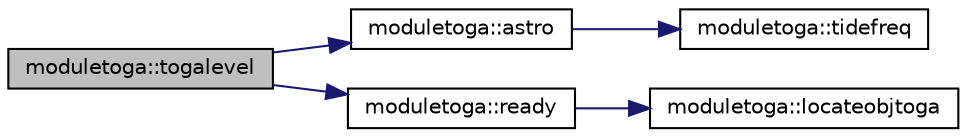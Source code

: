 digraph "moduletoga::togalevel"
{
 // LATEX_PDF_SIZE
  edge [fontname="Helvetica",fontsize="10",labelfontname="Helvetica",labelfontsize="10"];
  node [fontname="Helvetica",fontsize="10",shape=record];
  rankdir="LR";
  Node1 [label="moduletoga::togalevel",height=0.2,width=0.4,color="black", fillcolor="grey75", style="filled", fontcolor="black",tooltip=" "];
  Node1 -> Node2 [color="midnightblue",fontsize="10",style="solid",fontname="Helvetica"];
  Node2 [label="moduletoga::astro",height=0.2,width=0.4,color="black", fillcolor="white", style="filled",URL="$namespacemoduletoga.html#ae4a4ae3ca80be3e56570e30a039abd61",tooltip=" "];
  Node2 -> Node3 [color="midnightblue",fontsize="10",style="solid",fontname="Helvetica"];
  Node3 [label="moduletoga::tidefreq",height=0.2,width=0.4,color="black", fillcolor="white", style="filled",URL="$namespacemoduletoga.html#a910478c59872b8cd57611ae642b29980",tooltip=" "];
  Node1 -> Node4 [color="midnightblue",fontsize="10",style="solid",fontname="Helvetica"];
  Node4 [label="moduletoga::ready",height=0.2,width=0.4,color="black", fillcolor="white", style="filled",URL="$namespacemoduletoga.html#a62311ad918280d20f2f5383ab0a8dac4",tooltip=" "];
  Node4 -> Node5 [color="midnightblue",fontsize="10",style="solid",fontname="Helvetica"];
  Node5 [label="moduletoga::locateobjtoga",height=0.2,width=0.4,color="black", fillcolor="white", style="filled",URL="$namespacemoduletoga.html#a0dcf3a4301085371bb48ab041d1cec59",tooltip=" "];
}
